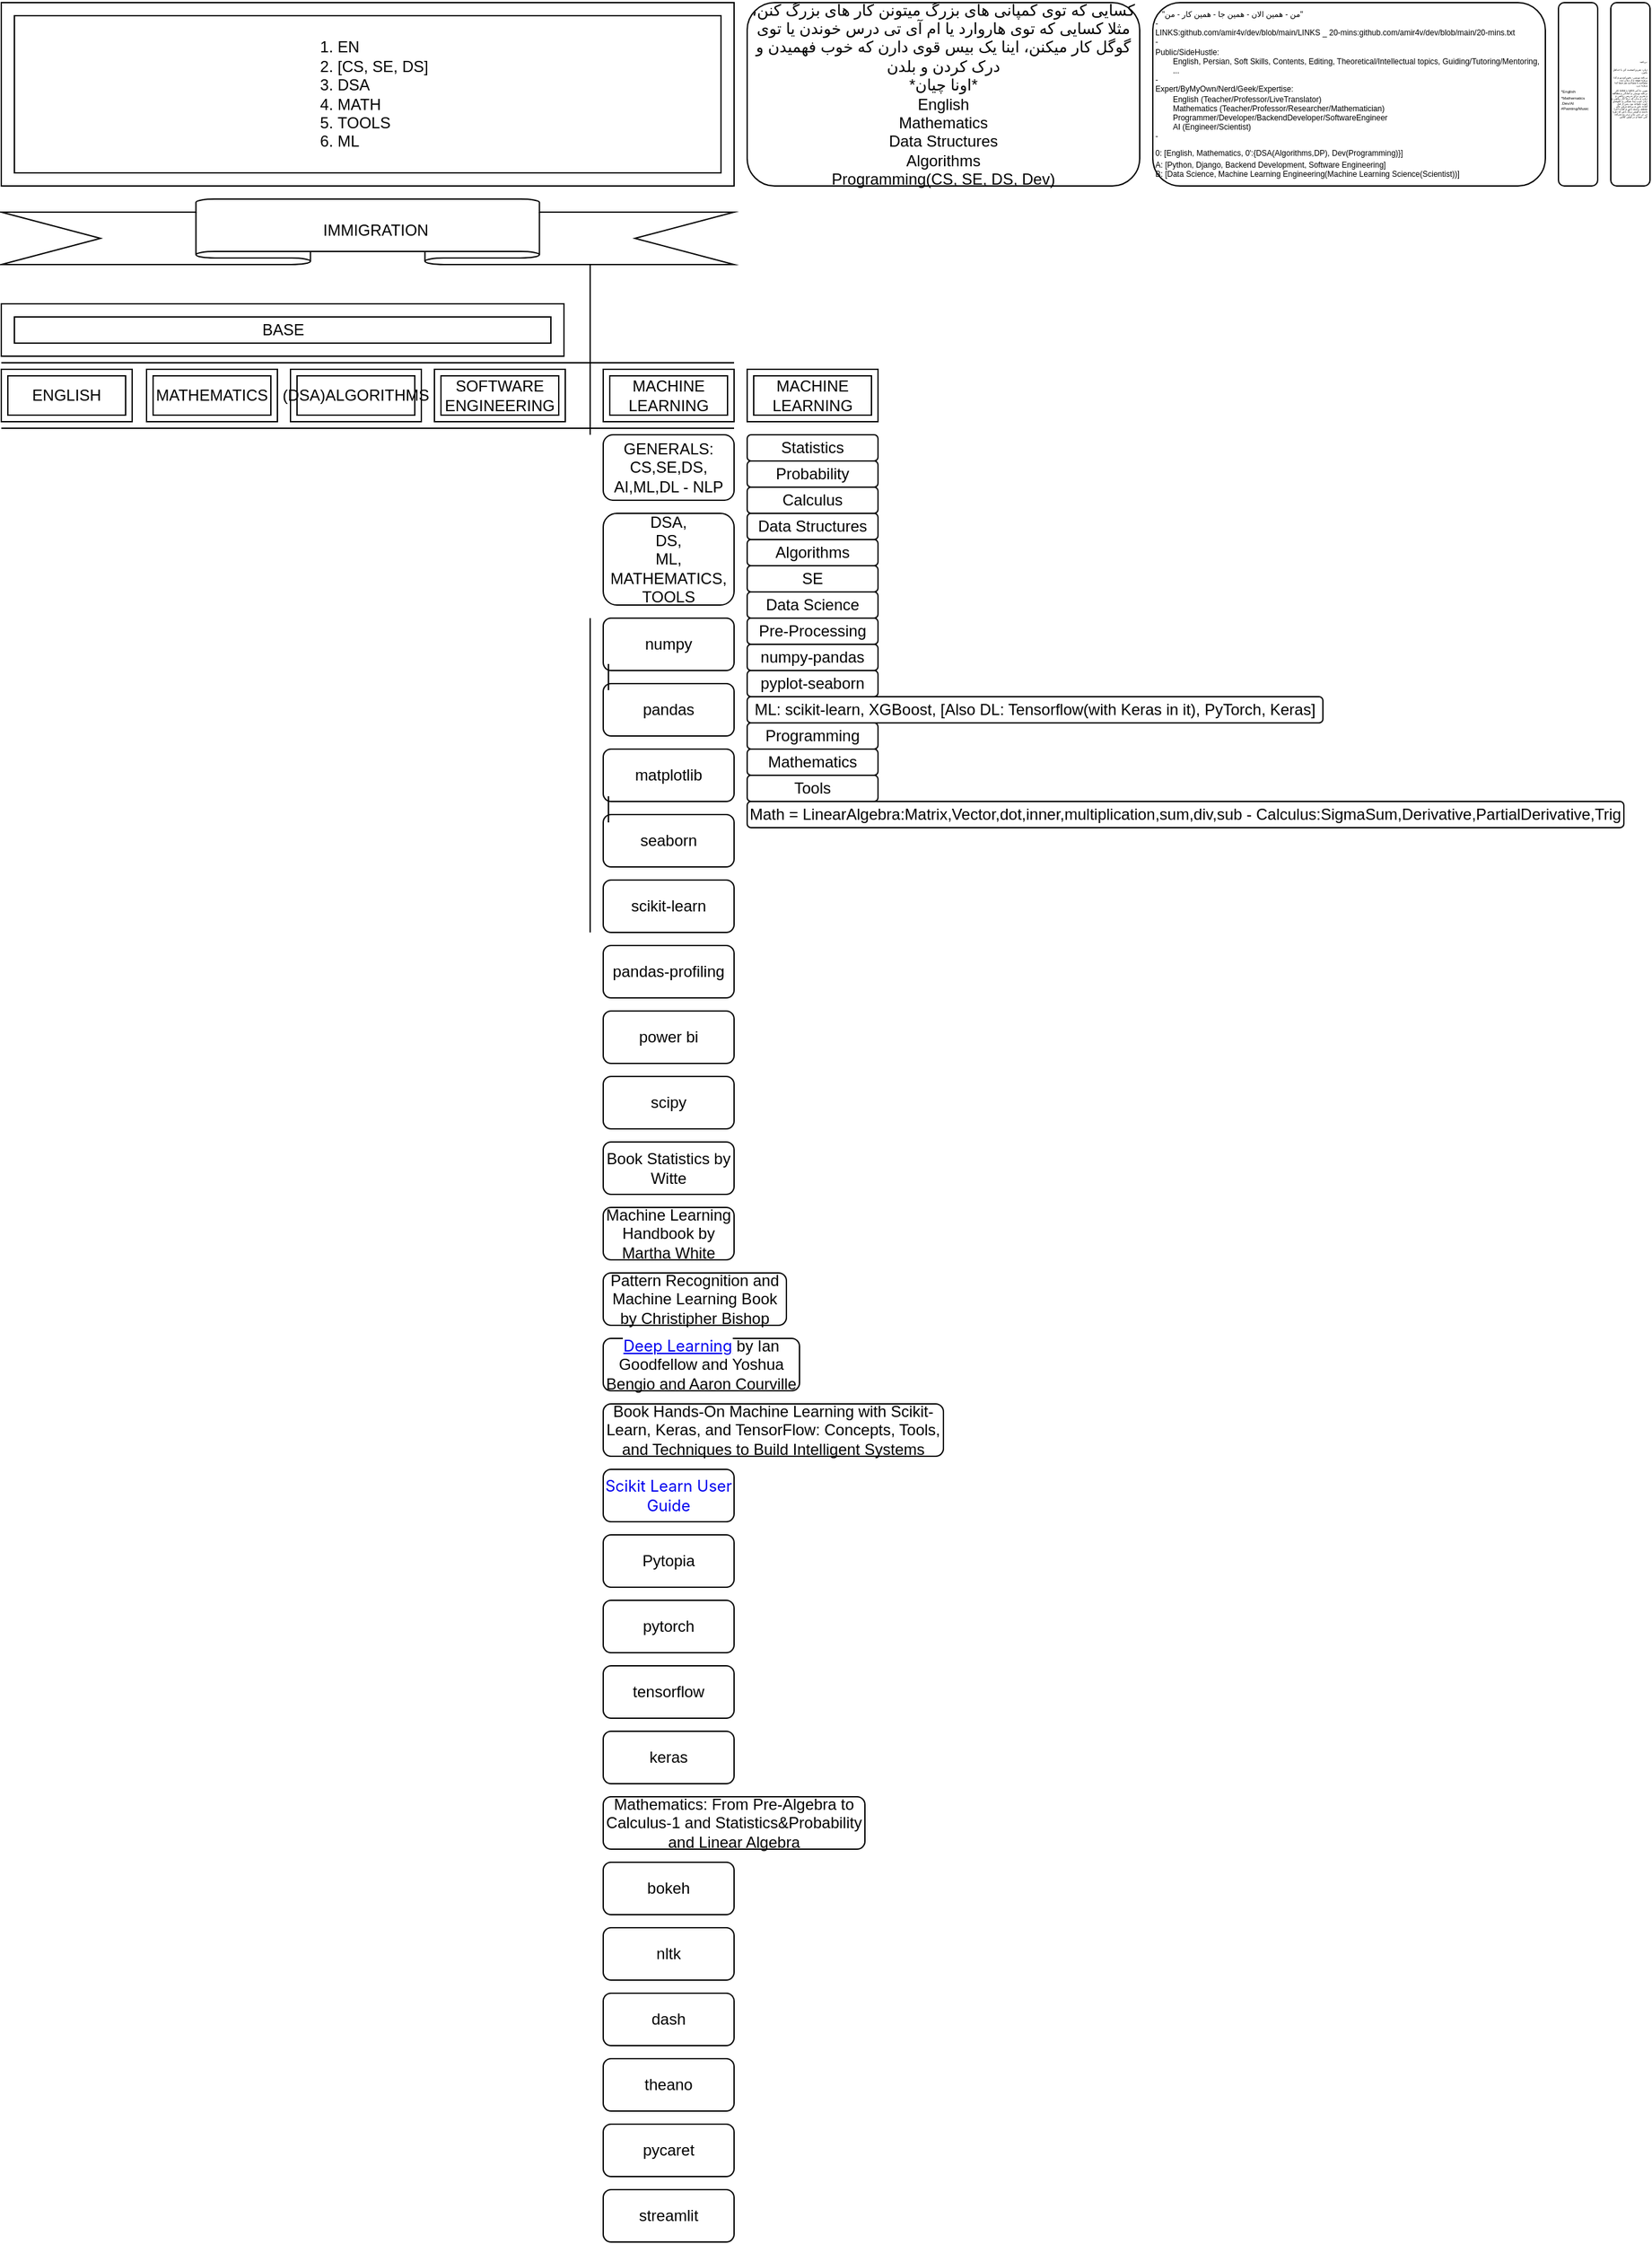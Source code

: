 <mxfile version="24.7.7">
  <diagram name="Page-1" id="Pw1lx-9ADOZ67-cU_8lc">
    <mxGraphModel dx="478" dy="1346" grid="1" gridSize="10" guides="1" tooltips="1" connect="1" arrows="1" fold="1" page="1" pageScale="1" pageWidth="850" pageHeight="1100" math="0" shadow="0">
      <root>
        <mxCell id="0" />
        <mxCell id="1" parent="0" />
        <mxCell id="dCaoCA2dHIqfcbdslcku-3" value="MACHINE LEARNING" style="shape=ext;margin=3;double=1;whiteSpace=wrap;html=1;align=center;" parent="1" vertex="1">
          <mxGeometry x="630" y="-40" width="100" height="40" as="geometry" />
        </mxCell>
        <mxCell id="dCaoCA2dHIqfcbdslcku-8" value="" style="verticalLabelPosition=bottom;verticalAlign=top;html=1;shape=mxgraph.basic.banner" parent="1" vertex="1">
          <mxGeometry x="170" y="-170" width="560" height="50" as="geometry" />
        </mxCell>
        <mxCell id="dCaoCA2dHIqfcbdslcku-9" value="IMMIGRATION" style="text;strokeColor=none;fillColor=none;spacingLeft=4;spacingRight=4;overflow=hidden;rotatable=0;points=[[0,0.5],[1,0.5]];portConstraint=eastwest;fontSize=12;whiteSpace=wrap;html=1;" parent="1" vertex="1">
          <mxGeometry x="410" y="-160" width="150" height="30" as="geometry" />
        </mxCell>
        <mxCell id="dCaoCA2dHIqfcbdslcku-10" value="ENGLISH" style="shape=ext;margin=3;double=1;whiteSpace=wrap;html=1;align=center;" parent="1" vertex="1">
          <mxGeometry x="170" y="-40" width="100" height="40" as="geometry" />
        </mxCell>
        <mxCell id="dCaoCA2dHIqfcbdslcku-11" value="SOFTWARE ENGINEERING" style="shape=ext;margin=3;double=1;whiteSpace=wrap;html=1;align=center;" parent="1" vertex="1">
          <mxGeometry x="501" y="-40" width="100" height="40" as="geometry" />
        </mxCell>
        <mxCell id="dCaoCA2dHIqfcbdslcku-12" value="MATHEMATICS" style="shape=ext;margin=3;double=1;whiteSpace=wrap;html=1;align=center;" parent="1" vertex="1">
          <mxGeometry x="281" y="-40" width="100" height="40" as="geometry" />
        </mxCell>
        <mxCell id="dCaoCA2dHIqfcbdslcku-13" value="(DSA)ALGORITHMS" style="shape=ext;margin=3;double=1;whiteSpace=wrap;html=1;align=center;" parent="1" vertex="1">
          <mxGeometry x="391" y="-40" width="100" height="40" as="geometry" />
        </mxCell>
        <mxCell id="5NISFXG1NPqAGdjbYSEB-1" value="" style="endArrow=none;html=1;rounded=0;" parent="1" edge="1">
          <mxGeometry width="50" height="50" relative="1" as="geometry">
            <mxPoint x="620" y="10" as="sourcePoint" />
            <mxPoint x="620" y="-120" as="targetPoint" />
          </mxGeometry>
        </mxCell>
        <mxCell id="uNf8jhvKmDgPgvKZIGbK-1" value="" style="verticalLabelPosition=bottom;verticalAlign=top;html=1;shape=mxgraph.basic.frame;dx=10;whiteSpace=wrap;" parent="1" vertex="1">
          <mxGeometry x="170" y="-90" width="430" height="40" as="geometry" />
        </mxCell>
        <mxCell id="uNf8jhvKmDgPgvKZIGbK-2" value="BASE" style="text;html=1;align=center;verticalAlign=middle;resizable=0;points=[];autosize=1;strokeColor=none;fillColor=none;" parent="1" vertex="1">
          <mxGeometry x="355" y="-85" width="60" height="30" as="geometry" />
        </mxCell>
        <mxCell id="uNf8jhvKmDgPgvKZIGbK-3" value="GENERALS:&lt;br&gt;CS,SE,DS, AI,ML,DL - NLP" style="rounded=1;whiteSpace=wrap;html=1;" parent="1" vertex="1">
          <mxGeometry x="630" y="10" width="100" height="50" as="geometry" />
        </mxCell>
        <mxCell id="uNf8jhvKmDgPgvKZIGbK-4" value="DSA,&lt;br&gt;DS,&lt;br&gt;ML,&lt;br&gt;MATHEMATICS,&lt;br&gt;TOOLS" style="rounded=1;whiteSpace=wrap;html=1;" parent="1" vertex="1">
          <mxGeometry x="630" y="70" width="100" height="70" as="geometry" />
        </mxCell>
        <mxCell id="uNf8jhvKmDgPgvKZIGbK-5" value="numpy" style="rounded=1;whiteSpace=wrap;html=1;" parent="1" vertex="1">
          <mxGeometry x="630" y="150" width="100" height="40" as="geometry" />
        </mxCell>
        <mxCell id="uNf8jhvKmDgPgvKZIGbK-6" value="pandas" style="rounded=1;whiteSpace=wrap;html=1;" parent="1" vertex="1">
          <mxGeometry x="630" y="200" width="100" height="40" as="geometry" />
        </mxCell>
        <mxCell id="uNf8jhvKmDgPgvKZIGbK-7" value="matplotlib" style="rounded=1;whiteSpace=wrap;html=1;" parent="1" vertex="1">
          <mxGeometry x="630" y="250" width="100" height="40" as="geometry" />
        </mxCell>
        <mxCell id="uNf8jhvKmDgPgvKZIGbK-8" value="seaborn" style="rounded=1;whiteSpace=wrap;html=1;" parent="1" vertex="1">
          <mxGeometry x="630" y="300" width="100" height="40" as="geometry" />
        </mxCell>
        <mxCell id="uNf8jhvKmDgPgvKZIGbK-9" value="scipy" style="rounded=1;whiteSpace=wrap;html=1;" parent="1" vertex="1">
          <mxGeometry x="630" y="500" width="100" height="40" as="geometry" />
        </mxCell>
        <mxCell id="uNf8jhvKmDgPgvKZIGbK-10" value="scikit-learn" style="rounded=1;whiteSpace=wrap;html=1;" parent="1" vertex="1">
          <mxGeometry x="630" y="350" width="100" height="40" as="geometry" />
        </mxCell>
        <mxCell id="uNf8jhvKmDgPgvKZIGbK-11" value="power bi" style="rounded=1;whiteSpace=wrap;html=1;" parent="1" vertex="1">
          <mxGeometry x="630" y="450" width="100" height="40" as="geometry" />
        </mxCell>
        <mxCell id="uNf8jhvKmDgPgvKZIGbK-12" value="pandas-profiling" style="rounded=1;whiteSpace=wrap;html=1;" parent="1" vertex="1">
          <mxGeometry x="630" y="400" width="100" height="40" as="geometry" />
        </mxCell>
        <mxCell id="uNf8jhvKmDgPgvKZIGbK-13" value="Book Statistics by Witte" style="rounded=1;whiteSpace=wrap;html=1;" parent="1" vertex="1">
          <mxGeometry x="630" y="550" width="100" height="40" as="geometry" />
        </mxCell>
        <mxCell id="uNf8jhvKmDgPgvKZIGbK-14" value="Machine Learning Handbook by Martha White" style="rounded=1;whiteSpace=wrap;html=1;" parent="1" vertex="1">
          <mxGeometry x="630" y="600" width="100" height="40" as="geometry" />
        </mxCell>
        <mxCell id="uNf8jhvKmDgPgvKZIGbK-15" value="Pattern Recognition and Machine Learning Book by Christipher Bishop" style="rounded=1;whiteSpace=wrap;html=1;" parent="1" vertex="1">
          <mxGeometry x="630" y="650" width="140" height="40" as="geometry" />
        </mxCell>
        <mxCell id="uNf8jhvKmDgPgvKZIGbK-16" value="&lt;font style=&quot;font-size: 12px;&quot;&gt;&lt;a style=&quot;box-sizing: unset; cursor: pointer; font-family: -apple-system, BlinkMacSystemFont, &amp;quot;Segoe UI&amp;quot;, Helvetica, Arial, sans-serif, &amp;quot;Apple Color Emoji&amp;quot;, &amp;quot;Segoe UI Emoji&amp;quot;, &amp;quot;Segoe UI Symbol&amp;quot;; text-align: left; background-color: rgb(255, 255, 255);&quot; href=&quot;https://www.deeplearningbook.org/&quot;&gt;Deep Learning&lt;/a&gt;&amp;nbsp;by Ian Goodfellow and Yoshua Bengio and Aaron Courville&lt;/font&gt;" style="rounded=1;whiteSpace=wrap;html=1;" parent="1" vertex="1">
          <mxGeometry x="630" y="700" width="150" height="40" as="geometry" />
        </mxCell>
        <mxCell id="uNf8jhvKmDgPgvKZIGbK-17" value="&lt;a style=&quot;background-color: rgb(255, 255, 255); font-family: -apple-system, BlinkMacSystemFont, &amp;quot;Segoe UI&amp;quot;, Helvetica, Arial, sans-serif, &amp;quot;Apple Color Emoji&amp;quot;, &amp;quot;Segoe UI Emoji&amp;quot;, &amp;quot;Segoe UI Symbol&amp;quot;; text-align: start; box-sizing: unset; text-decoration-line: none;&quot; href=&quot;https://scikit-learn.org/stable/user_guide.html&quot;&gt;&lt;font style=&quot;font-size: 12px;&quot;&gt;Scikit Learn User Guide&lt;/font&gt;&lt;/a&gt;" style="rounded=1;whiteSpace=wrap;html=1;" parent="1" vertex="1">
          <mxGeometry x="630" y="800" width="100" height="40" as="geometry" />
        </mxCell>
        <mxCell id="uNf8jhvKmDgPgvKZIGbK-18" value="Book Hands-On Machine Learning with Scikit-Learn, Keras, and TensorFlow: Concepts, Tools, and Techniques to Build Intelligent Systems" style="rounded=1;whiteSpace=wrap;html=1;" parent="1" vertex="1">
          <mxGeometry x="630" y="750" width="260" height="40" as="geometry" />
        </mxCell>
        <mxCell id="uNf8jhvKmDgPgvKZIGbK-19" value="Pytopia" style="rounded=1;whiteSpace=wrap;html=1;" parent="1" vertex="1">
          <mxGeometry x="630" y="850" width="100" height="40" as="geometry" />
        </mxCell>
        <mxCell id="uNf8jhvKmDgPgvKZIGbK-20" value="pytorch" style="rounded=1;whiteSpace=wrap;html=1;" parent="1" vertex="1">
          <mxGeometry x="630" y="900" width="100" height="40" as="geometry" />
        </mxCell>
        <mxCell id="eiy_VjTBnV1nARQNC3YB-1" value="" style="endArrow=none;html=1;rounded=0;" parent="1" edge="1">
          <mxGeometry width="50" height="50" relative="1" as="geometry">
            <mxPoint x="620" y="390" as="sourcePoint" />
            <mxPoint x="620" y="150" as="targetPoint" />
          </mxGeometry>
        </mxCell>
        <mxCell id="eiy_VjTBnV1nARQNC3YB-2" value="tensorflow" style="rounded=1;whiteSpace=wrap;html=1;" parent="1" vertex="1">
          <mxGeometry x="630" y="950" width="100" height="40" as="geometry" />
        </mxCell>
        <mxCell id="eiy_VjTBnV1nARQNC3YB-3" value="keras" style="rounded=1;whiteSpace=wrap;html=1;" parent="1" vertex="1">
          <mxGeometry x="630" y="1000" width="100" height="40" as="geometry" />
        </mxCell>
        <mxCell id="eiy_VjTBnV1nARQNC3YB-4" value="Mathematics: From Pre-Algebra to Calculus-1 and Statistics&amp;amp;Probability and Linear Algebra" style="rounded=1;whiteSpace=wrap;html=1;" parent="1" vertex="1">
          <mxGeometry x="630" y="1050" width="200" height="40" as="geometry" />
        </mxCell>
        <mxCell id="eiy_VjTBnV1nARQNC3YB-5" value="bokeh" style="rounded=1;whiteSpace=wrap;html=1;" parent="1" vertex="1">
          <mxGeometry x="630" y="1100" width="100" height="40" as="geometry" />
        </mxCell>
        <mxCell id="eiy_VjTBnV1nARQNC3YB-6" value="nltk" style="rounded=1;whiteSpace=wrap;html=1;" parent="1" vertex="1">
          <mxGeometry x="630" y="1150" width="100" height="40" as="geometry" />
        </mxCell>
        <mxCell id="eiy_VjTBnV1nARQNC3YB-7" value="dash" style="rounded=1;whiteSpace=wrap;html=1;" parent="1" vertex="1">
          <mxGeometry x="630" y="1200" width="100" height="40" as="geometry" />
        </mxCell>
        <mxCell id="eiy_VjTBnV1nARQNC3YB-8" value="theano" style="rounded=1;whiteSpace=wrap;html=1;" parent="1" vertex="1">
          <mxGeometry x="630" y="1250" width="100" height="40" as="geometry" />
        </mxCell>
        <mxCell id="eiy_VjTBnV1nARQNC3YB-9" value="pycaret" style="rounded=1;whiteSpace=wrap;html=1;" parent="1" vertex="1">
          <mxGeometry x="630" y="1300" width="100" height="40" as="geometry" />
        </mxCell>
        <mxCell id="eiy_VjTBnV1nARQNC3YB-10" value="streamlit" style="rounded=1;whiteSpace=wrap;html=1;" parent="1" vertex="1">
          <mxGeometry x="630" y="1350" width="100" height="40" as="geometry" />
        </mxCell>
        <mxCell id="eiy_VjTBnV1nARQNC3YB-16" value="" style="endArrow=none;html=1;rounded=0;entryX=1;entryY=1;entryDx=0;entryDy=0;exitX=0;exitY=1;exitDx=0;exitDy=0;exitPerimeter=0;" parent="1" edge="1">
          <mxGeometry width="50" height="50" relative="1" as="geometry">
            <mxPoint x="170" y="-45" as="sourcePoint" />
            <mxPoint x="730" y="-45" as="targetPoint" />
          </mxGeometry>
        </mxCell>
        <mxCell id="eiy_VjTBnV1nARQNC3YB-17" value="" style="endArrow=none;html=1;rounded=0;entryX=1;entryY=1;entryDx=0;entryDy=0;exitX=0;exitY=1;exitDx=0;exitDy=0;exitPerimeter=0;" parent="1" edge="1">
          <mxGeometry width="50" height="50" relative="1" as="geometry">
            <mxPoint x="170" y="5" as="sourcePoint" />
            <mxPoint x="730" y="5" as="targetPoint" />
          </mxGeometry>
        </mxCell>
        <mxCell id="RyTJMQ-wxWSSFwGndHPK-2" value="" style="verticalLabelPosition=bottom;verticalAlign=top;html=1;shape=mxgraph.basic.frame;dx=10;whiteSpace=wrap;" parent="1" vertex="1">
          <mxGeometry x="170" y="-320" width="560" height="140" as="geometry" />
        </mxCell>
        <mxCell id="RyTJMQ-wxWSSFwGndHPK-5" value="&lt;div&gt;&lt;ol&gt;&lt;li&gt;EN&lt;/li&gt;&lt;li&gt;[CS, SE, DS]&lt;/li&gt;&lt;li&gt;DSA&lt;/li&gt;&lt;li&gt;MATH&lt;/li&gt;&lt;li&gt;TOOLS&lt;/li&gt;&lt;li&gt;ML&lt;/li&gt;&lt;/ol&gt;&lt;/div&gt;" style="text;html=1;align=left;verticalAlign=middle;resizable=0;points=[];autosize=1;strokeColor=none;fillColor=none;" parent="1" vertex="1">
          <mxGeometry x="385" y="-310" width="130" height="120" as="geometry" />
        </mxCell>
        <mxCell id="rNfnYfNZXdWyFEMV66Mj-3" value="" style="endArrow=none;html=1;rounded=0;" parent="1" edge="1">
          <mxGeometry width="50" height="50" relative="1" as="geometry">
            <mxPoint x="634" y="205" as="sourcePoint" />
            <mxPoint x="634" y="185" as="targetPoint" />
          </mxGeometry>
        </mxCell>
        <mxCell id="rNfnYfNZXdWyFEMV66Mj-4" value="" style="endArrow=none;html=1;rounded=0;" parent="1" edge="1">
          <mxGeometry width="50" height="50" relative="1" as="geometry">
            <mxPoint x="634" y="306" as="sourcePoint" />
            <mxPoint x="634" y="286" as="targetPoint" />
          </mxGeometry>
        </mxCell>
        <mxCell id="NjcC3SJjB0qP52kyVzx2-1" value="کسایی که توی کمپانی های بزرگ میتونن کار های بزرگ کنن، مثلا کسایی که توی هاروارد یا ام آی تی درس خوندن یا توی گوگل کار میکنن، اینا یک بیس قوی دارن که خوب فهمیدن و درک کردن و بلدن&lt;br&gt;*اونا چیان*&lt;br&gt;English&lt;br&gt;Mathematics&lt;br&gt;Data Structures&lt;br&gt;Algorithms&lt;br&gt;Programming(CS, SE, DS, Dev)" style="rounded=1;whiteSpace=wrap;html=1;" parent="1" vertex="1">
          <mxGeometry x="740" y="-320" width="300" height="140" as="geometry" />
        </mxCell>
        <mxCell id="8nW1GslCeC44FkuKD25y-1" value="MACHINE LEARNING" style="shape=ext;margin=3;double=1;whiteSpace=wrap;html=1;align=center;" parent="1" vertex="1">
          <mxGeometry x="740" y="-40" width="100" height="40" as="geometry" />
        </mxCell>
        <mxCell id="8nW1GslCeC44FkuKD25y-2" value="Statistics" style="rounded=1;whiteSpace=wrap;html=1;" parent="1" vertex="1">
          <mxGeometry x="740" y="10" width="100" height="20" as="geometry" />
        </mxCell>
        <mxCell id="8nW1GslCeC44FkuKD25y-3" value="Probability" style="rounded=1;whiteSpace=wrap;html=1;" parent="1" vertex="1">
          <mxGeometry x="740" y="30" width="100" height="20" as="geometry" />
        </mxCell>
        <mxCell id="8nW1GslCeC44FkuKD25y-4" value="Calculus" style="rounded=1;whiteSpace=wrap;html=1;" parent="1" vertex="1">
          <mxGeometry x="740" y="50" width="100" height="20" as="geometry" />
        </mxCell>
        <mxCell id="8nW1GslCeC44FkuKD25y-5" value="Data Structures" style="rounded=1;whiteSpace=wrap;html=1;" parent="1" vertex="1">
          <mxGeometry x="740" y="70" width="100" height="20" as="geometry" />
        </mxCell>
        <mxCell id="8nW1GslCeC44FkuKD25y-6" value="Algorithms" style="rounded=1;whiteSpace=wrap;html=1;" parent="1" vertex="1">
          <mxGeometry x="740" y="90" width="100" height="20" as="geometry" />
        </mxCell>
        <mxCell id="8nW1GslCeC44FkuKD25y-7" value="SE" style="rounded=1;whiteSpace=wrap;html=1;" parent="1" vertex="1">
          <mxGeometry x="740" y="110" width="100" height="20" as="geometry" />
        </mxCell>
        <mxCell id="8nW1GslCeC44FkuKD25y-8" value="Data Science" style="rounded=1;whiteSpace=wrap;html=1;" parent="1" vertex="1">
          <mxGeometry x="740" y="130" width="100" height="20" as="geometry" />
        </mxCell>
        <mxCell id="8nW1GslCeC44FkuKD25y-9" value="Pre-Processing" style="rounded=1;whiteSpace=wrap;html=1;" parent="1" vertex="1">
          <mxGeometry x="740" y="150" width="100" height="20" as="geometry" />
        </mxCell>
        <mxCell id="8nW1GslCeC44FkuKD25y-10" value="numpy-pandas" style="rounded=1;whiteSpace=wrap;html=1;" parent="1" vertex="1">
          <mxGeometry x="740" y="170" width="100" height="20" as="geometry" />
        </mxCell>
        <mxCell id="8nW1GslCeC44FkuKD25y-11" value="pyplot-seaborn" style="rounded=1;whiteSpace=wrap;html=1;" parent="1" vertex="1">
          <mxGeometry x="740" y="190" width="100" height="20" as="geometry" />
        </mxCell>
        <mxCell id="8nW1GslCeC44FkuKD25y-12" value="ML: scikit-learn, XGBoost, [Also DL: Tensorflow(with Keras in it), PyTorch, Keras]" style="rounded=1;whiteSpace=wrap;html=1;" parent="1" vertex="1">
          <mxGeometry x="740" y="210" width="440" height="20" as="geometry" />
        </mxCell>
        <mxCell id="8nW1GslCeC44FkuKD25y-13" value="Programming" style="rounded=1;whiteSpace=wrap;html=1;" parent="1" vertex="1">
          <mxGeometry x="740" y="230" width="100" height="20" as="geometry" />
        </mxCell>
        <mxCell id="8nW1GslCeC44FkuKD25y-14" value="Mathematics" style="rounded=1;whiteSpace=wrap;html=1;" parent="1" vertex="1">
          <mxGeometry x="740" y="250" width="100" height="20" as="geometry" />
        </mxCell>
        <mxCell id="8nW1GslCeC44FkuKD25y-15" value="Tools" style="rounded=1;whiteSpace=wrap;html=1;" parent="1" vertex="1">
          <mxGeometry x="740" y="270" width="100" height="20" as="geometry" />
        </mxCell>
        <mxCell id="8nW1GslCeC44FkuKD25y-16" value="Math = LinearAlgebra:Matrix,Vector,dot,inner,multiplication,sum,div,sub - Calculus:SigmaSum,Derivative,PartialDerivative,Trig" style="rounded=1;whiteSpace=wrap;html=1;" parent="1" vertex="1">
          <mxGeometry x="740" y="290" width="670" height="20" as="geometry" />
        </mxCell>
        <mxCell id="m1dlzt6d_2SXBuBqFUNx-1" value="&lt;div style=&quot;font-size: 6px;&quot;&gt;&lt;font style=&quot;font-size: 6px;&quot;&gt;&lt;font style=&quot;font-size: 6px;&quot;&gt;&amp;nbsp; &amp;nbsp;&quot;من - همین الان - همین جا - همین کار - من&quot;&lt;/font&gt;&lt;/font&gt;&lt;/div&gt;&lt;div style=&quot;font-size: 6px;&quot;&gt;&lt;font style=&quot;font-size: 6px;&quot;&gt;&lt;font style=&quot;font-size: 6px;&quot;&gt;-&lt;/font&gt;&lt;/font&gt;&lt;/div&gt;&lt;div style=&quot;font-size: 6px;&quot;&gt;&lt;font style=&quot;font-size: 6px;&quot;&gt;&lt;font style=&quot;font-size: 6px;&quot;&gt;LINKS:github.com/amir4v/dev/blob/main/LINKS _ 20-mins:github.com/amir4v/dev/blob/main/20-mins.txt&lt;/font&gt;&lt;/font&gt;&lt;/div&gt;&lt;div style=&quot;font-size: 6px;&quot;&gt;&lt;font style=&quot;font-size: 6px;&quot;&gt;-&lt;/font&gt;&lt;/div&gt;&lt;div style=&quot;font-size: 6px;&quot;&gt;&lt;font style=&quot;font-size: 6px;&quot;&gt;Public/SideHustle:&lt;/font&gt;&lt;/div&gt;&lt;div style=&quot;font-size: 6px;&quot;&gt;&lt;font style=&quot;font-size: 6px;&quot;&gt;&lt;font style=&quot;font-size: 6px;&quot;&gt;&lt;span style=&quot;white-space: pre;&quot;&gt;&#x9;&lt;/span&gt;English, Persian,&amp;nbsp;&lt;/font&gt;&lt;/font&gt;&lt;span style=&quot;background-color: initial;&quot;&gt;Soft Skills,&amp;nbsp;&lt;/span&gt;&lt;span style=&quot;background-color: initial;&quot;&gt;Contents, Editing, Theoretical/Intellectual topics, Guiding/Tutoring/Mentoring,&lt;/span&gt;&lt;/div&gt;&lt;div style=&quot;font-size: 6px;&quot;&gt;&lt;span style=&quot;background-color: initial;&quot;&gt;&lt;span style=&quot;white-space: pre;&quot;&gt;&#x9;&lt;/span&gt;...&lt;br&gt;&lt;/span&gt;&lt;/div&gt;&lt;div style=&quot;font-size: 6px;&quot;&gt;&lt;font style=&quot;font-size: 6px;&quot;&gt;&lt;font style=&quot;font-size: 6px;&quot;&gt;&lt;font style=&quot;font-size: 6px;&quot;&gt;-&lt;/font&gt;&lt;/font&gt;&lt;/font&gt;&lt;/div&gt;&lt;div style=&quot;font-size: 6px;&quot;&gt;&lt;font style=&quot;font-size: 6px;&quot;&gt;&lt;font style=&quot;font-size: 6px;&quot;&gt;&lt;font style=&quot;font-size: 6px;&quot;&gt;Expert/ByMyOwn/Nerd/Geek/Expertise:&lt;/font&gt;&lt;/font&gt;&lt;/font&gt;&lt;/div&gt;&lt;div style=&quot;font-size: 6px;&quot;&gt;&lt;font style=&quot;font-size: 6px;&quot;&gt;&lt;font style=&quot;font-size: 6px;&quot;&gt;&lt;font style=&quot;font-size: 6px;&quot;&gt;&lt;span style=&quot;white-space: pre;&quot;&gt;&#x9;&lt;/span&gt;English&amp;nbsp;&lt;span style=&quot;background-color: initial;&quot;&gt;(&lt;/span&gt;&lt;span style=&quot;background-color: initial;&quot;&gt;Teacher/&lt;/span&gt;&lt;/font&gt;&lt;/font&gt;&lt;/font&gt;&lt;span style=&quot;background-color: initial;&quot;&gt;Professor/&lt;/span&gt;&lt;span style=&quot;background-color: initial;&quot;&gt;LiveTranslator)&lt;/span&gt;&lt;/div&gt;&lt;div style=&quot;font-size: 6px;&quot;&gt;&lt;font style=&quot;font-size: 6px;&quot;&gt;&lt;font style=&quot;font-size: 6px;&quot;&gt;&lt;font style=&quot;font-size: 6px;&quot;&gt;&lt;span style=&quot;white-space: pre;&quot;&gt;&#x9;&lt;/span&gt;Mathematics&lt;/font&gt;&lt;span style=&quot;background-color: initial;&quot;&gt;&amp;nbsp;(Teacher/Professor/Researcher/&lt;/span&gt;&lt;/font&gt;&lt;span style=&quot;background-color: initial;&quot;&gt;Mathematician&lt;/span&gt;&lt;span style=&quot;background-color: initial;&quot;&gt;)&lt;/span&gt;&lt;/font&gt;&lt;/div&gt;&lt;div style=&quot;font-size: 6px;&quot;&gt;&lt;font style=&quot;font-size: 6px;&quot;&gt;&lt;span style=&quot;background-color: initial;&quot;&gt;&lt;span style=&quot;white-space: pre;&quot;&gt;&#x9;&lt;/span&gt;Programmer/Developer/BackendDeveloper/SoftwareEngineer&lt;/span&gt;&lt;/font&gt;&lt;/div&gt;&lt;div style=&quot;font-size: 6px;&quot;&gt;&lt;font style=&quot;font-size: 6px;&quot;&gt;&lt;span style=&quot;background-color: initial;&quot;&gt;&lt;span style=&quot;white-space: pre;&quot;&gt;&lt;span style=&quot;white-space: pre;&quot;&gt;&#x9;&lt;/span&gt;&lt;/span&gt;AI&lt;/span&gt;&lt;span style=&quot;background-color: initial;&quot;&gt;&amp;nbsp;(Engineer/Scientist)&lt;/span&gt;&lt;/font&gt;&lt;/div&gt;&lt;div style=&quot;font-size: 6px;&quot;&gt;&lt;font style=&quot;font-size: 6px;&quot;&gt;-&lt;/font&gt;&lt;/div&gt;&lt;font style=&quot;font-size: 6px;&quot;&gt;0: [English, Mathematics, 0&#39;:{DSA(Algorithms,DP), Dev(Programming)}]&lt;/font&gt;&lt;div style=&quot;font-size: 6px;&quot;&gt;&lt;font style=&quot;font-size: 6px;&quot;&gt;A: [Python, Django, Backend Development, Software Engineering]&lt;/font&gt;&lt;/div&gt;&lt;div style=&quot;font-size: 6px;&quot;&gt;&lt;font style=&quot;font-size: 6px;&quot;&gt;&lt;font style=&quot;font-size: 6px;&quot;&gt;B&lt;/font&gt;&lt;span style=&quot;background-color: initial;&quot;&gt;: [Data Science, Machine Learning Engineering(Machine Learning Science(Scientist))]&lt;/span&gt;&lt;/font&gt;&lt;/div&gt;" style="rounded=1;whiteSpace=wrap;html=1;align=left;" parent="1" vertex="1">
          <mxGeometry x="1050" y="-320" width="300" height="140" as="geometry" />
        </mxCell>
        <mxCell id="LMWK8aXgj8m5KuPDmJkq-1" value="&lt;font style=&quot;font-size: 3px;&quot;&gt;*English&lt;/font&gt;&lt;div style=&quot;font-size: 3px;&quot;&gt;&lt;font style=&quot;font-size: 3px;&quot;&gt;*Mathematics&lt;/font&gt;&lt;/div&gt;&lt;div style=&quot;font-size: 3px;&quot;&gt;&lt;font style=&quot;font-size: 3px;&quot;&gt;.Dev/AI&lt;/font&gt;&lt;/div&gt;&lt;div style=&quot;font-size: 3px;&quot;&gt;&lt;font style=&quot;font-size: 3px;&quot;&gt;#Painting/Music&lt;/font&gt;&lt;/div&gt;" style="rounded=1;whiteSpace=wrap;html=1;align=left;" parent="1" vertex="1">
          <mxGeometry x="1360" y="-320" width="30" height="140" as="geometry" />
        </mxCell>
        <mxCell id="1P3gezh_YFH37GYvPUg_-2" value="&lt;p style=&quot;line-height: 100%; font-size: 2px;&quot;&gt;&lt;font style=&quot;font-size: 2px;&quot;&gt;:برنامه:&lt;/font&gt;&lt;/p&gt;&lt;div style=&quot;line-height: 100%; font-size: 2px;&quot;&gt;&lt;font style=&quot;font-size: 2px;&quot;&gt;&lt;br&gt;&lt;/font&gt;&lt;div style=&quot;line-height: 100%;&quot;&gt;&lt;font style=&quot;font-size: 2px;&quot;&gt;زبان: تمرین/صحبت کن یا حداقل بخون&lt;/font&gt;&lt;/div&gt;&lt;div style=&quot;line-height: 100%;&quot;&gt;&lt;font style=&quot;font-size: 2px;&quot;&gt;&lt;br&gt;&lt;/font&gt;&lt;/div&gt;&lt;div style=&quot;line-height: 100%;&quot;&gt;&lt;font style=&quot;font-size: 2px;&quot;&gt;برنامه نویسی: بخون/ویدیو و کد/پروژه مهمه و از زمان ثبت مصاحبه تا مصاحبه هم حتما کد/پروژه بزن&lt;/font&gt;&lt;/div&gt;&lt;div style=&quot;line-height: 100%;&quot;&gt;&lt;font style=&quot;font-size: 2px;&quot;&gt;&lt;br&gt;&lt;/font&gt;&lt;/div&gt;&lt;div style=&quot;line-height: 100%;&quot;&gt;&lt;font style=&quot;font-size: 2px;&quot;&gt;تغییر: تا آخر 1403 یا 1404 کار برنامه نویسی و آمادگی و مطالعه و تمرین برای تدریس ریاضی و زبان، و بدان که درجا کار ریاضی و زبان خوب پیدا نمیکنی و حقوقش خوب نخواهد بود، پس از قبل آماده باش و برنامه و پلن های مختلف داشته باش و آماده اجرا باشند و گوش بزنگ باش که دوره تی تی سی بیان برتر رو شرکت کنی حتما و در اولین کلاس&lt;/font&gt;&lt;/div&gt;&lt;/div&gt;&lt;p&gt;&lt;/p&gt;" style="rounded=1;whiteSpace=wrap;html=1;align=right;" vertex="1" parent="1">
          <mxGeometry x="1400" y="-320" width="30" height="140" as="geometry" />
        </mxCell>
      </root>
    </mxGraphModel>
  </diagram>
</mxfile>
